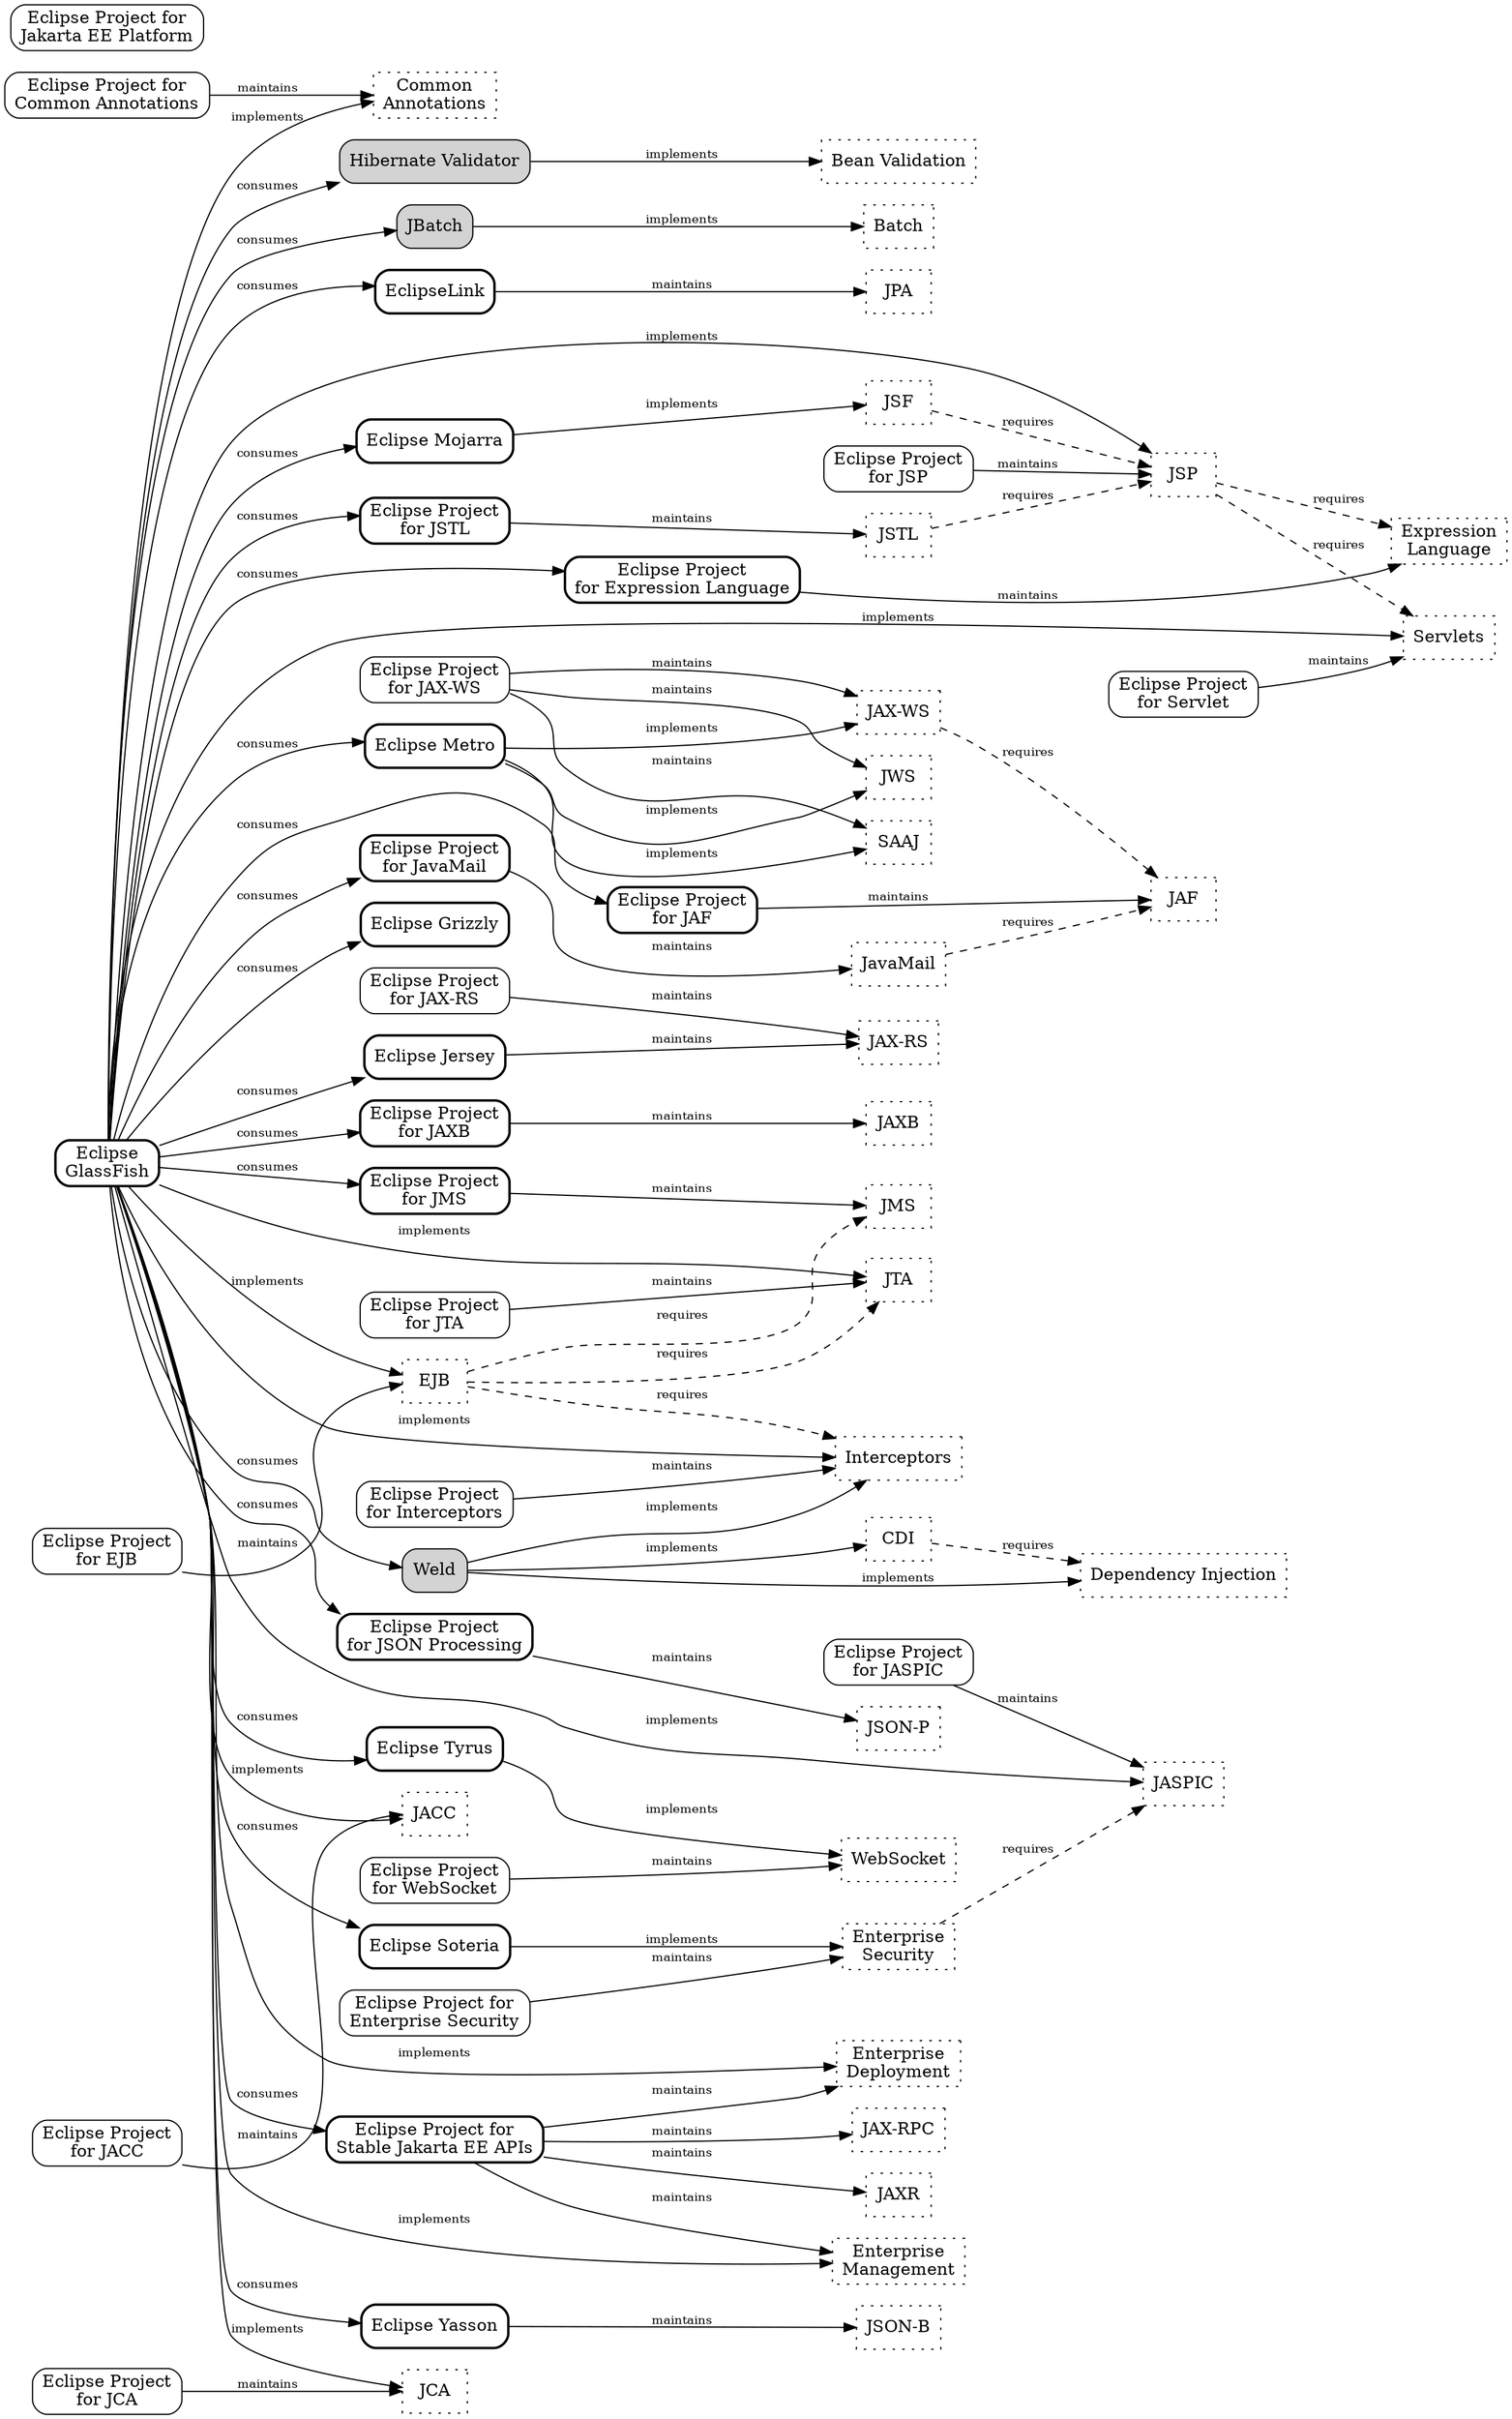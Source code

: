 /********************************************************************************
 * Copyright (c) 2018 Contributors to the Eclipse Foundation
 * 
 * See the NOTICE file(s) distributed with this work for additional
 * information regarding copyright ownership.
 * 
 * This program and the accompanying materials are made available under the
 * terms of the Eclipse Distribution License v. 1.0 which is available at
 * http://www.eclipse.org/org/documents/edl-v10.php.
 * 
 * SPDX-License-Identifier: BSD-3-Clause
 ********************************************************************************/

// This file defines a graph of the relationship between the
// EE4J Projects and the various specifications that make up
// Jakarta EE.
//
// Render using Graphviz.
// e.g. 
// > dot ee4j_dependencies.dot -Tsvg > dependencies.svg
//

digraph G {
	rankdir=LR;
	rank=same;

	// "Implementer" nodes.
	// Projects that provide implementations of the
	// specifications go here. All nodes that represent
	// projects are prefixed with "project_"
	node[ shape=box, style="rounded,bold" ]
	project_eclipselink[ label="EclipseLink" ];
	project_el[ label="Eclipse Project\nfor Expression Language" ];
	project_glassfish[ label="Eclipse\nGlassFish" ];
	project_grizzly[ label="Eclipse Grizzly" ];
	project_jaf[ label="Eclipse Project\nfor JAF" ];
	project_javamail[ label="Eclipse Project\nfor JavaMail" ];
	project_jaxb[ label="Eclipse Project\nfor JAXB" ];
	project_jersey[ label="Eclipse Jersey" ];
	project_jms[ label="Eclipse Project\nfor JMS" ];
	project_jsonp[ label="Eclipse Project\nfor JSON Processing" ];
	project_jstl[ label="Eclipse Project\nfor JSTL" ];
	project_metro[ label="Eclipse Metro" ];
	project_mojarra[ label="Eclipse Mojarra" ];
	project_soteria[ label="Eclipse Soteria" ];
	project_stable[ label="Eclipse Project for\nStable Jakarta EE APIs" ];
	project_tyrus[ label="Eclipse Tyrus" ];
	project_yasson[ label="Eclipse Yasson" ];

	// External "Implementer" nodes
	// These are open source projects that implement specifications
	// but are not hosted by the Eclipse Foundation
	node[ shape=box, style="rounded,filled"]
	project_hv[ label="Hibernate Validator" ];
	project_jbatch[ label="JBatch" ];
	project_weld[ label="Weld" ];

	// "Maintainer" nodes
	// A project is a maintainer when it is responsible
	// for maintaining a specification and API.
	node[ shape=box, style="rounded" ]
	project_platform[ label="Eclipse Project for\nJakarta EE Platform" ];

	project_ca[ label="Eclipse Project for\nCommon Annotations" ];
	project_ejb[ label="Eclipse Project\nfor EJB" ];
	project_es[ label="Eclipse Project for\nEnterprise Security" ];
	project_interceptors[ label="Eclipse Project\nfor Interceptors" ];
	project_jacc[label="Eclipse Project\nfor JACC"];
	project_jaspic[label="Eclipse Project\nfor JASPIC"]; 
	project_jca[ label="Eclipse Project\nfor JCA" ];
	project_jaxrs[ label="Eclipse Project\nfor JAX-RS" ];
	project_jaxws[ label="Eclipse Project\nfor JAX-WS" ];
	project_jsp[ label="Eclipse Project\nfor JSP" ];
	project_jta[ label="Eclipse Project\nfor JTA" ];
	project_servlet[ label="Eclipse Project\nfor Servlet" ];
	project_websocket[ label="Eclipse Project\nfor WebSocket" ];

	// "Specification" nodes
	// Every specification gets a node. Specifications are
	// not projects. There is, at least in many cases, a
	// one-to-one relationship between projects and specifications
	// (e.g. "Eclipse Project for JPA" maintains the JPA specification),
	// But there are other relationships.
	node[ shape=box, style=dotted ];
	ca[ label="Common\nAnnotations" ];
	ejb[ label="EJB" ];
	el[ label="Expression\nLanguage" ];
	es[ label="Enterprise\nSecurity" ];
	interceptors[ label="Interceptors" ];
	jacc[label="JACC"];
	jaf[ label="JAF" ];
	javamail[ label="JavaMail" ];
	jaspic[label="JASPIC"]; 
	jaxws[ label="JAX-WS" ];
	jws[ label="JWS" ];
	jaxb[ label="JAXB" ];
	jaxrs[ label="JAX-RS" ];
	// jakartaee[ label="Jakarta EE Platform" ];
	jca[ label="JCA" ];
	jms[ label="JMS" ];
	jpa[ label="JPA" ];
	jsonb[ label="JSON-B" ];
	jsonp[ label="JSON-P" ];
	jsf[ label="JSF" ];
	jsp[ label="JSP" ];
	jstl[ label="JSTL" ];
	jta[ label="JTA" ];
	deployment[ label="Enterprise\nDeployment" ];
	management[ label="Enterprise\nManagement" ];
	jaxr[ label="JAXR" ];
	servlet[ label="Servlets" ];
	websocket[ label="WebSocket" ];
	jaxrpc[ label="JAX-RPC" ];
	saaj[ label="SAAJ" ];
	cdi[ label="CDI" ];
	di[ label="Dependency Injection" ];
	bv[ label="Bean Validation" ];
	batch[ label="Batch" ];

	edge[ fontsize=10 ];

	// References between specifications.
	// e.g. EJB requires Interceptors, JTA, ...
	edge[ label="requires", style="dashed" ];
	/*
	 * Commented out because it makes the picture much more clear.
	 *
	jakartaee -> ca;
	jakartaee -> ejb;
	jakartaee -> el;
	jakartaee -> es;
	jakartaee -> jacc;
	jakartaee -> jaf;
	jakartaee -> javamail;
	jakartaee -> jaspic;
	jakartaee -> jaxb;
	jakartaee -> jaxrs;
	jakartaee -> jaxws;
	jakartaee -> jws;
	jakartaee -> jca;
	jakartaee -> jms;
	jakartaee -> jpa;
	jakartaee -> jsonb;
	jakartaee -> jsonp;
	jakartaee -> jsf;
	jakartaee -> jsp;
	jakartaee -> jstl;
	jakartaee -> jta;
	jakartaee -> management;
	jakartaee -> servlet;
	jakartaee -> websocket;
	jakartaee -> jaxrpc;
	jakartaee -> cdi;
	jakartaee -> bv;
	jakartaee -> batch;
	*/

	ejb -> interceptors;
	ejb -> jta;
	ejb -> jms;
	jsf -> jsp;
	jstl -> jsp;
	jsp -> servlet;
	jsp -> el;
	javamail -> jaf;
	jaxws -> jaf;
	es -> jaspic;
	cdi -> di;

	// Relationships between reference implementations
	// and the specification that they implement.
	edge[ label="implements", style="solid" ];
	project_glassfish -> ca;
	project_glassfish -> servlet;
	project_glassfish -> jsp;
	project_glassfish -> jca;
	// project_glassfish -> jakartaee;
	project_glassfish -> ejb;
	project_glassfish -> deployment;
	project_glassfish -> management;
	project_glassfish -> interceptors;
	project_glassfish -> jta;
	project_glassfish -> jaspic;
	project_glassfish -> jacc;
	project_mojarra -> jsf;
	project_metro -> jaxws;
	project_metro -> jws;
	project_metro -> saaj;
	project_soteria -> es;
	project_tyrus -> websocket;
	project_weld -> cdi;
	project_weld -> di;
	project_weld -> interceptors;
	project_hv -> bv;
	project_jbatch -> batch;

	// Relationships between projects and the specs
	// that they maintain
	edge[ label="maintains" ]
	// project_platform -> jakartaee;
	project_ca -> ca;
	project_eclipselink -> jpa;
	project_ejb -> ejb;
	project_el -> el;
	project_es -> es;
	project_interceptors -> interceptors;
	project_jacc -> jacc;
	project_jaf -> jaf;
	project_javamail -> javamail;
	project_jaspic -> jaspic;
	project_jaxb -> jaxb;
	project_jaxrs -> jaxrs;
	project_jaxws -> jaxws;
	project_jaxws -> jws;
	project_jaxws -> saaj;
	project_jca -> jca;
	project_jersey -> jaxrs;
	project_jms -> jms;
	project_jsonp -> jsonp;
	project_jsp -> jsp;
	project_jstl -> jstl;
	project_jta -> jta;
	project_servlet -> servlet;
	project_stable -> deployment;
	project_stable -> management;
	project_stable -> jaxr;
	project_stable -> jaxrpc;
	project_websocket -> websocket;
	project_yasson -> jsonb;

	// Straight up consumption. One RI project consumes
	// the RI from another project.
	edge[ label="consumes" ];
	project_glassfish -> project_eclipselink;
	project_glassfish -> project_el;
	project_glassfish -> project_grizzly;
	project_glassfish -> project_hv;
	project_glassfish -> project_jaf;
	project_glassfish -> project_javamail;
	project_glassfish -> project_jaxb;
	project_glassfish -> project_jbatch;
	project_glassfish -> project_jersey;
	project_glassfish -> project_jms;
	project_glassfish -> project_jsonp;
	project_glassfish -> project_jstl;
	project_glassfish -> project_metro;
	project_glassfish -> project_mojarra;
	project_glassfish -> project_soteria;
	project_glassfish -> project_stable;
	project_glassfish -> project_tyrus;
	project_glassfish -> project_weld;
	project_glassfish -> project_yasson;
}

